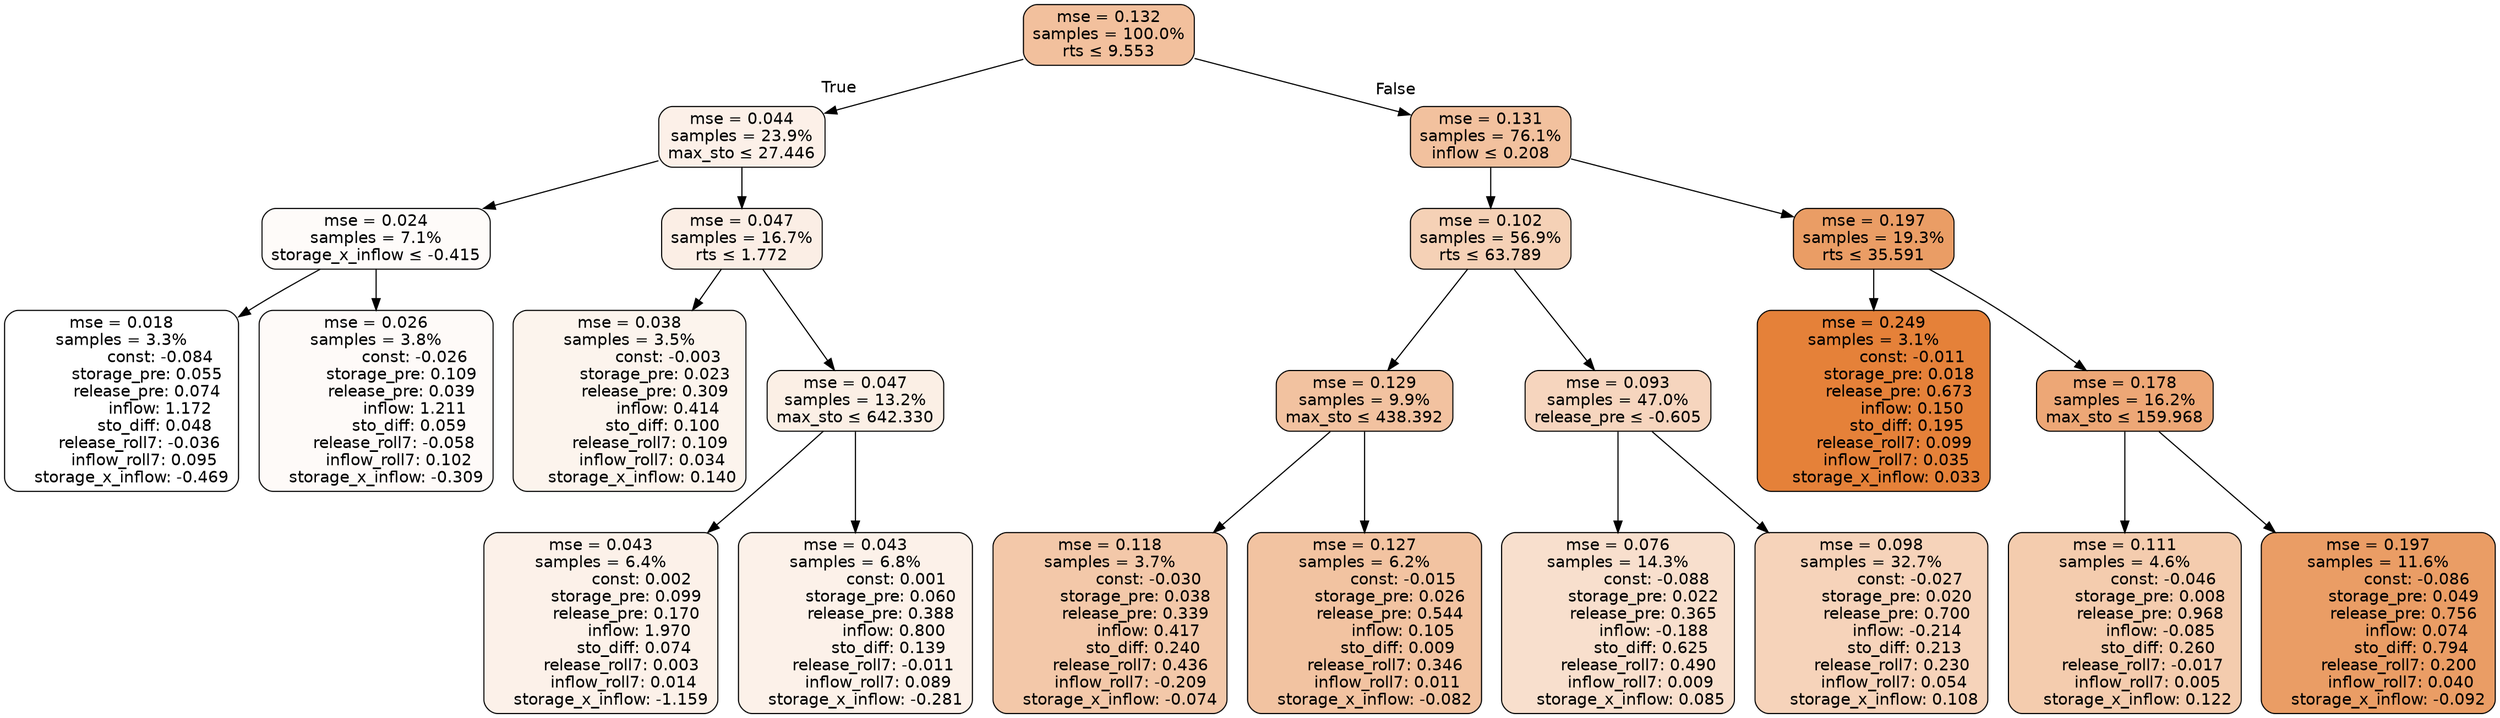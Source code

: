 digraph tree {
bgcolor="transparent"
node [shape=rectangle, style="filled, rounded", color="black", fontname=helvetica] ;
edge [fontname=helvetica] ;
	"0" [label="mse = 0.132
samples = 100.0%
rts &le; 9.553", fillcolor="#f2c09d"]
	"1" [label="mse = 0.044
samples = 23.9%
max_sto &le; 27.446", fillcolor="#fcf0e8"]
	"2" [label="mse = 0.024
samples = 7.1%
storage_x_inflow &le; -0.415", fillcolor="#fefbf9"]
	"3" [label="mse = 0.018
samples = 3.3%
               const: -0.084
          storage_pre: 0.055
          release_pre: 0.074
               inflow: 1.172
             sto_diff: 0.048
       release_roll7: -0.036
         inflow_roll7: 0.095
    storage_x_inflow: -0.469", fillcolor="#ffffff"]
	"4" [label="mse = 0.026
samples = 3.8%
               const: -0.026
          storage_pre: 0.109
          release_pre: 0.039
               inflow: 1.211
             sto_diff: 0.059
       release_roll7: -0.058
         inflow_roll7: 0.102
    storage_x_inflow: -0.309", fillcolor="#fefaf8"]
	"5" [label="mse = 0.047
samples = 16.7%
rts &le; 1.772", fillcolor="#fbeee5"]
	"6" [label="mse = 0.038
samples = 3.5%
               const: -0.003
          storage_pre: 0.023
          release_pre: 0.309
               inflow: 0.414
             sto_diff: 0.100
        release_roll7: 0.109
         inflow_roll7: 0.034
     storage_x_inflow: 0.140", fillcolor="#fcf4ed"]
	"7" [label="mse = 0.047
samples = 13.2%
max_sto &le; 642.330", fillcolor="#fbefe5"]
	"8" [label="mse = 0.043
samples = 6.4%
                const: 0.002
          storage_pre: 0.099
          release_pre: 0.170
               inflow: 1.970
             sto_diff: 0.074
        release_roll7: 0.003
         inflow_roll7: 0.014
    storage_x_inflow: -1.159", fillcolor="#fcf1e9"]
	"9" [label="mse = 0.043
samples = 6.8%
                const: 0.001
          storage_pre: 0.060
          release_pre: 0.388
               inflow: 0.800
             sto_diff: 0.139
       release_roll7: -0.011
         inflow_roll7: 0.089
    storage_x_inflow: -0.281", fillcolor="#fcf1e9"]
	"10" [label="mse = 0.131
samples = 76.1%
inflow &le; 0.208", fillcolor="#f2c19e"]
	"11" [label="mse = 0.102
samples = 56.9%
rts &le; 63.789", fillcolor="#f5d1b6"]
	"12" [label="mse = 0.129
samples = 9.9%
max_sto &le; 438.392", fillcolor="#f2c2a0"]
	"13" [label="mse = 0.118
samples = 3.7%
               const: -0.030
          storage_pre: 0.038
          release_pre: 0.339
               inflow: 0.417
             sto_diff: 0.240
        release_roll7: 0.436
        inflow_roll7: -0.209
    storage_x_inflow: -0.074", fillcolor="#f3c8a9"]
	"14" [label="mse = 0.127
samples = 6.2%
               const: -0.015
          storage_pre: 0.026
          release_pre: 0.544
               inflow: 0.105
             sto_diff: 0.009
        release_roll7: 0.346
         inflow_roll7: 0.011
    storage_x_inflow: -0.082", fillcolor="#f2c3a1"]
	"15" [label="mse = 0.093
samples = 47.0%
release_pre &le; -0.605", fillcolor="#f6d5be"]
	"16" [label="mse = 0.076
samples = 14.3%
               const: -0.088
          storage_pre: 0.022
          release_pre: 0.365
              inflow: -0.188
             sto_diff: 0.625
        release_roll7: 0.490
         inflow_roll7: 0.009
     storage_x_inflow: 0.085", fillcolor="#f8dfcd"]
	"17" [label="mse = 0.098
samples = 32.7%
               const: -0.027
          storage_pre: 0.020
          release_pre: 0.700
              inflow: -0.214
             sto_diff: 0.213
        release_roll7: 0.230
         inflow_roll7: 0.054
     storage_x_inflow: 0.108", fillcolor="#f6d3ba"]
	"18" [label="mse = 0.197
samples = 19.3%
rts &le; 35.591", fillcolor="#ea9d65"]
	"19" [label="mse = 0.249
samples = 3.1%
               const: -0.011
          storage_pre: 0.018
          release_pre: 0.673
               inflow: 0.150
             sto_diff: 0.195
        release_roll7: 0.099
         inflow_roll7: 0.035
     storage_x_inflow: 0.033", fillcolor="#e58139"]
	"20" [label="mse = 0.178
samples = 16.2%
max_sto &le; 159.968", fillcolor="#eda776"]
	"21" [label="mse = 0.111
samples = 4.6%
               const: -0.046
          storage_pre: 0.008
          release_pre: 0.968
              inflow: -0.085
             sto_diff: 0.260
       release_roll7: -0.017
         inflow_roll7: 0.005
     storage_x_inflow: 0.122", fillcolor="#f4ccae"]
	"22" [label="mse = 0.197
samples = 11.6%
               const: -0.086
          storage_pre: 0.049
          release_pre: 0.756
               inflow: 0.074
             sto_diff: 0.794
        release_roll7: 0.200
         inflow_roll7: 0.040
    storage_x_inflow: -0.092", fillcolor="#ea9d65"]

	"0" -> "1" [labeldistance=2.5, labelangle=45, headlabel="True"]
	"1" -> "2"
	"2" -> "3"
	"2" -> "4"
	"1" -> "5"
	"5" -> "6"
	"5" -> "7"
	"7" -> "8"
	"7" -> "9"
	"0" -> "10" [labeldistance=2.5, labelangle=-45, headlabel="False"]
	"10" -> "11"
	"11" -> "12"
	"12" -> "13"
	"12" -> "14"
	"11" -> "15"
	"15" -> "16"
	"15" -> "17"
	"10" -> "18"
	"18" -> "19"
	"18" -> "20"
	"20" -> "21"
	"20" -> "22"
}